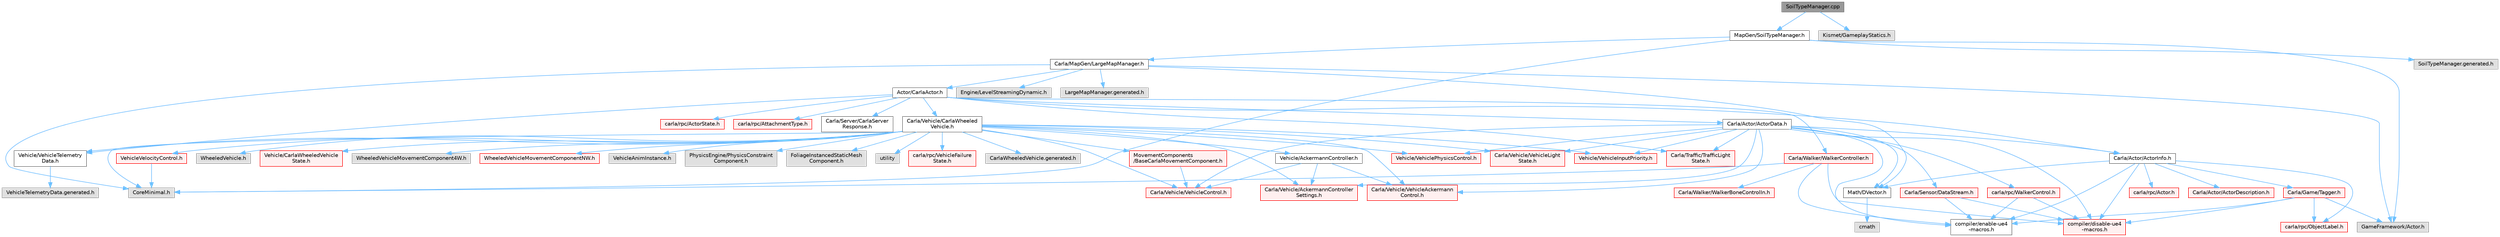 digraph "SoilTypeManager.cpp"
{
 // INTERACTIVE_SVG=YES
 // LATEX_PDF_SIZE
  bgcolor="transparent";
  edge [fontname=Helvetica,fontsize=10,labelfontname=Helvetica,labelfontsize=10];
  node [fontname=Helvetica,fontsize=10,shape=box,height=0.2,width=0.4];
  Node1 [id="Node000001",label="SoilTypeManager.cpp",height=0.2,width=0.4,color="gray40", fillcolor="grey60", style="filled", fontcolor="black",tooltip=" "];
  Node1 -> Node2 [id="edge1_Node000001_Node000002",color="steelblue1",style="solid",tooltip=" "];
  Node2 [id="Node000002",label="MapGen/SoilTypeManager.h",height=0.2,width=0.4,color="grey40", fillcolor="white", style="filled",URL="$d1/dae/SoilTypeManager_8h.html",tooltip=" "];
  Node2 -> Node3 [id="edge2_Node000002_Node000003",color="steelblue1",style="solid",tooltip=" "];
  Node3 [id="Node000003",label="CoreMinimal.h",height=0.2,width=0.4,color="grey60", fillcolor="#E0E0E0", style="filled",tooltip=" "];
  Node2 -> Node4 [id="edge3_Node000002_Node000004",color="steelblue1",style="solid",tooltip=" "];
  Node4 [id="Node000004",label="GameFramework/Actor.h",height=0.2,width=0.4,color="grey60", fillcolor="#E0E0E0", style="filled",tooltip=" "];
  Node2 -> Node5 [id="edge4_Node000002_Node000005",color="steelblue1",style="solid",tooltip=" "];
  Node5 [id="Node000005",label="Carla/MapGen/LargeMapManager.h",height=0.2,width=0.4,color="grey40", fillcolor="white", style="filled",URL="$d3/d30/LargeMapManager_8h.html",tooltip=" "];
  Node5 -> Node3 [id="edge5_Node000005_Node000003",color="steelblue1",style="solid",tooltip=" "];
  Node5 -> Node6 [id="edge6_Node000005_Node000006",color="steelblue1",style="solid",tooltip=" "];
  Node6 [id="Node000006",label="Actor/CarlaActor.h",height=0.2,width=0.4,color="grey40", fillcolor="white", style="filled",URL="$de/d36/CarlaActor_8h.html",tooltip=" "];
  Node6 -> Node7 [id="edge7_Node000006_Node000007",color="steelblue1",style="solid",tooltip=" "];
  Node7 [id="Node000007",label="Carla/Actor/ActorInfo.h",height=0.2,width=0.4,color="grey40", fillcolor="white", style="filled",URL="$d0/d4e/ActorInfo_8h.html",tooltip=" "];
  Node7 -> Node8 [id="edge8_Node000007_Node000008",color="steelblue1",style="solid",tooltip=" "];
  Node8 [id="Node000008",label="Carla/Actor/ActorDescription.h",height=0.2,width=0.4,color="red", fillcolor="#FFF0F0", style="filled",URL="$d4/de6/Unreal_2CarlaUE4_2Plugins_2Carla_2Source_2Carla_2Actor_2ActorDescription_8h.html",tooltip=" "];
  Node7 -> Node20 [id="edge9_Node000007_Node000020",color="steelblue1",style="solid",tooltip=" "];
  Node20 [id="Node000020",label="Carla/Game/Tagger.h",height=0.2,width=0.4,color="red", fillcolor="#FFF0F0", style="filled",URL="$d7/d06/Tagger_8h.html",tooltip=" "];
  Node20 -> Node4 [id="edge10_Node000020_Node000004",color="steelblue1",style="solid",tooltip=" "];
  Node20 -> Node10 [id="edge11_Node000020_Node000010",color="steelblue1",style="solid",tooltip=" "];
  Node10 [id="Node000010",label="compiler/disable-ue4\l-macros.h",height=0.2,width=0.4,color="red", fillcolor="#FFF0F0", style="filled",URL="$d2/d02/disable-ue4-macros_8h.html",tooltip=" "];
  Node20 -> Node22 [id="edge12_Node000020_Node000022",color="steelblue1",style="solid",tooltip=" "];
  Node22 [id="Node000022",label="carla/rpc/ObjectLabel.h",height=0.2,width=0.4,color="red", fillcolor="#FFF0F0", style="filled",URL="$d0/dea/ObjectLabel_8h.html",tooltip=" "];
  Node20 -> Node17 [id="edge13_Node000020_Node000017",color="steelblue1",style="solid",tooltip=" "];
  Node17 [id="Node000017",label="compiler/enable-ue4\l-macros.h",height=0.2,width=0.4,color="grey40", fillcolor="white", style="filled",URL="$d9/da2/enable-ue4-macros_8h.html",tooltip=" "];
  Node7 -> Node38 [id="edge14_Node000007_Node000038",color="steelblue1",style="solid",tooltip=" "];
  Node38 [id="Node000038",label="Math/DVector.h",height=0.2,width=0.4,color="grey40", fillcolor="white", style="filled",URL="$d5/d94/DVector_8h.html",tooltip=" "];
  Node38 -> Node39 [id="edge15_Node000038_Node000039",color="steelblue1",style="solid",tooltip=" "];
  Node39 [id="Node000039",label="cmath",height=0.2,width=0.4,color="grey60", fillcolor="#E0E0E0", style="filled",tooltip=" "];
  Node7 -> Node10 [id="edge16_Node000007_Node000010",color="steelblue1",style="solid",tooltip=" "];
  Node7 -> Node40 [id="edge17_Node000007_Node000040",color="steelblue1",style="solid",tooltip=" "];
  Node40 [id="Node000040",label="carla/rpc/Actor.h",height=0.2,width=0.4,color="red", fillcolor="#FFF0F0", style="filled",URL="$d8/d73/rpc_2Actor_8h.html",tooltip=" "];
  Node7 -> Node22 [id="edge18_Node000007_Node000022",color="steelblue1",style="solid",tooltip=" "];
  Node7 -> Node17 [id="edge19_Node000007_Node000017",color="steelblue1",style="solid",tooltip=" "];
  Node6 -> Node63 [id="edge20_Node000006_Node000063",color="steelblue1",style="solid",tooltip=" "];
  Node63 [id="Node000063",label="Carla/Actor/ActorData.h",height=0.2,width=0.4,color="grey40", fillcolor="white", style="filled",URL="$de/d7d/ActorData_8h.html",tooltip=" "];
  Node63 -> Node7 [id="edge21_Node000063_Node000007",color="steelblue1",style="solid",tooltip=" "];
  Node63 -> Node38 [id="edge22_Node000063_Node000038",color="steelblue1",style="solid",tooltip=" "];
  Node63 -> Node64 [id="edge23_Node000063_Node000064",color="steelblue1",style="solid",tooltip=" "];
  Node64 [id="Node000064",label="Carla/Vehicle/AckermannController\lSettings.h",height=0.2,width=0.4,color="red", fillcolor="#FFF0F0", style="filled",URL="$df/d92/Unreal_2CarlaUE4_2Plugins_2Carla_2Source_2Carla_2Vehicle_2AckermannControllerSettings_8h.html",tooltip=" "];
  Node63 -> Node66 [id="edge24_Node000063_Node000066",color="steelblue1",style="solid",tooltip=" "];
  Node66 [id="Node000066",label="Carla/Vehicle/VehicleAckermann\lControl.h",height=0.2,width=0.4,color="red", fillcolor="#FFF0F0", style="filled",URL="$d7/d1a/Unreal_2CarlaUE4_2Plugins_2Carla_2Source_2Carla_2Vehicle_2VehicleAckermannControl_8h.html",tooltip=" "];
  Node63 -> Node68 [id="edge25_Node000063_Node000068",color="steelblue1",style="solid",tooltip=" "];
  Node68 [id="Node000068",label="Carla/Vehicle/VehicleControl.h",height=0.2,width=0.4,color="red", fillcolor="#FFF0F0", style="filled",URL="$d4/dbd/Unreal_2CarlaUE4_2Plugins_2Carla_2Source_2Carla_2Vehicle_2VehicleControl_8h.html",tooltip=" "];
  Node63 -> Node70 [id="edge26_Node000063_Node000070",color="steelblue1",style="solid",tooltip=" "];
  Node70 [id="Node000070",label="Carla/Vehicle/VehicleLight\lState.h",height=0.2,width=0.4,color="red", fillcolor="#FFF0F0", style="filled",URL="$d6/d6c/Unreal_2CarlaUE4_2Plugins_2Carla_2Source_2Carla_2Vehicle_2VehicleLightState_8h.html",tooltip=" "];
  Node63 -> Node72 [id="edge27_Node000063_Node000072",color="steelblue1",style="solid",tooltip=" "];
  Node72 [id="Node000072",label="Vehicle/VehicleInputPriority.h",height=0.2,width=0.4,color="red", fillcolor="#FFF0F0", style="filled",URL="$db/d8b/VehicleInputPriority_8h.html",tooltip=" "];
  Node63 -> Node74 [id="edge28_Node000063_Node000074",color="steelblue1",style="solid",tooltip=" "];
  Node74 [id="Node000074",label="Vehicle/VehiclePhysicsControl.h",height=0.2,width=0.4,color="red", fillcolor="#FFF0F0", style="filled",URL="$d3/d90/Unreal_2CarlaUE4_2Plugins_2Carla_2Source_2Carla_2Vehicle_2VehiclePhysicsControl_8h.html",tooltip=" "];
  Node63 -> Node78 [id="edge29_Node000063_Node000078",color="steelblue1",style="solid",tooltip=" "];
  Node78 [id="Node000078",label="Carla/Sensor/DataStream.h",height=0.2,width=0.4,color="red", fillcolor="#FFF0F0", style="filled",URL="$da/dd9/DataStream_8h.html",tooltip=" "];
  Node78 -> Node10 [id="edge30_Node000078_Node000010",color="steelblue1",style="solid",tooltip=" "];
  Node78 -> Node17 [id="edge31_Node000078_Node000017",color="steelblue1",style="solid",tooltip=" "];
  Node63 -> Node163 [id="edge32_Node000063_Node000163",color="steelblue1",style="solid",tooltip=" "];
  Node163 [id="Node000163",label="Carla/Traffic/TrafficLight\lState.h",height=0.2,width=0.4,color="red", fillcolor="#FFF0F0", style="filled",URL="$df/d9b/Unreal_2CarlaUE4_2Plugins_2Carla_2Source_2Carla_2Traffic_2TrafficLightState_8h.html",tooltip=" "];
  Node63 -> Node10 [id="edge33_Node000063_Node000010",color="steelblue1",style="solid",tooltip=" "];
  Node63 -> Node109 [id="edge34_Node000063_Node000109",color="steelblue1",style="solid",tooltip=" "];
  Node109 [id="Node000109",label="carla/rpc/WalkerControl.h",height=0.2,width=0.4,color="red", fillcolor="#FFF0F0", style="filled",URL="$dd/db3/LibCarla_2source_2carla_2rpc_2WalkerControl_8h.html",tooltip=" "];
  Node109 -> Node17 [id="edge35_Node000109_Node000017",color="steelblue1",style="solid",tooltip=" "];
  Node109 -> Node10 [id="edge36_Node000109_Node000010",color="steelblue1",style="solid",tooltip=" "];
  Node63 -> Node17 [id="edge37_Node000063_Node000017",color="steelblue1",style="solid",tooltip=" "];
  Node6 -> Node165 [id="edge38_Node000006_Node000165",color="steelblue1",style="solid",tooltip=" "];
  Node165 [id="Node000165",label="Carla/Vehicle/CarlaWheeled\lVehicle.h",height=0.2,width=0.4,color="grey40", fillcolor="white", style="filled",URL="$d3/d00/CarlaWheeledVehicle_8h.html",tooltip=" "];
  Node165 -> Node166 [id="edge39_Node000165_Node000166",color="steelblue1",style="solid",tooltip=" "];
  Node166 [id="Node000166",label="WheeledVehicle.h",height=0.2,width=0.4,color="grey60", fillcolor="#E0E0E0", style="filled",tooltip=" "];
  Node165 -> Node167 [id="edge40_Node000165_Node000167",color="steelblue1",style="solid",tooltip=" "];
  Node167 [id="Node000167",label="Vehicle/AckermannController.h",height=0.2,width=0.4,color="grey40", fillcolor="white", style="filled",URL="$d0/d4d/AckermannController_8h.html",tooltip=" "];
  Node167 -> Node64 [id="edge41_Node000167_Node000064",color="steelblue1",style="solid",tooltip=" "];
  Node167 -> Node66 [id="edge42_Node000167_Node000066",color="steelblue1",style="solid",tooltip=" "];
  Node167 -> Node68 [id="edge43_Node000167_Node000068",color="steelblue1",style="solid",tooltip=" "];
  Node165 -> Node64 [id="edge44_Node000165_Node000064",color="steelblue1",style="solid",tooltip=" "];
  Node165 -> Node168 [id="edge45_Node000165_Node000168",color="steelblue1",style="solid",tooltip=" "];
  Node168 [id="Node000168",label="Vehicle/CarlaWheeledVehicle\lState.h",height=0.2,width=0.4,color="red", fillcolor="#FFF0F0", style="filled",URL="$d7/dab/CarlaWheeledVehicleState_8h.html",tooltip=" "];
  Node165 -> Node66 [id="edge46_Node000165_Node000066",color="steelblue1",style="solid",tooltip=" "];
  Node165 -> Node68 [id="edge47_Node000165_Node000068",color="steelblue1",style="solid",tooltip=" "];
  Node165 -> Node70 [id="edge48_Node000165_Node000070",color="steelblue1",style="solid",tooltip=" "];
  Node165 -> Node72 [id="edge49_Node000165_Node000072",color="steelblue1",style="solid",tooltip=" "];
  Node165 -> Node74 [id="edge50_Node000165_Node000074",color="steelblue1",style="solid",tooltip=" "];
  Node165 -> Node170 [id="edge51_Node000165_Node000170",color="steelblue1",style="solid",tooltip=" "];
  Node170 [id="Node000170",label="Vehicle/VehicleTelemetry\lData.h",height=0.2,width=0.4,color="grey40", fillcolor="white", style="filled",URL="$de/dcb/Unreal_2CarlaUE4_2Plugins_2Carla_2Source_2Carla_2Vehicle_2VehicleTelemetryData_8h.html",tooltip=" "];
  Node170 -> Node171 [id="edge52_Node000170_Node000171",color="steelblue1",style="solid",tooltip=" "];
  Node171 [id="Node000171",label="VehicleTelemetryData.generated.h",height=0.2,width=0.4,color="grey60", fillcolor="#E0E0E0", style="filled",tooltip=" "];
  Node165 -> Node172 [id="edge53_Node000165_Node000172",color="steelblue1",style="solid",tooltip=" "];
  Node172 [id="Node000172",label="VehicleVelocityControl.h",height=0.2,width=0.4,color="red", fillcolor="#FFF0F0", style="filled",URL="$d6/df3/VehicleVelocityControl_8h.html",tooltip=" "];
  Node172 -> Node3 [id="edge54_Node000172_Node000003",color="steelblue1",style="solid",tooltip=" "];
  Node165 -> Node175 [id="edge55_Node000165_Node000175",color="steelblue1",style="solid",tooltip=" "];
  Node175 [id="Node000175",label="WheeledVehicleMovementComponent4W.h",height=0.2,width=0.4,color="grey60", fillcolor="#E0E0E0", style="filled",tooltip=" "];
  Node165 -> Node176 [id="edge56_Node000165_Node000176",color="steelblue1",style="solid",tooltip=" "];
  Node176 [id="Node000176",label="WheeledVehicleMovementComponentNW.h",height=0.2,width=0.4,color="red", fillcolor="#FFF0F0", style="filled",URL="$d0/d34/WheeledVehicleMovementComponentNW_8h.html",tooltip=" "];
  Node165 -> Node180 [id="edge57_Node000165_Node000180",color="steelblue1",style="solid",tooltip=" "];
  Node180 [id="Node000180",label="VehicleAnimInstance.h",height=0.2,width=0.4,color="grey60", fillcolor="#E0E0E0", style="filled",tooltip=" "];
  Node165 -> Node181 [id="edge58_Node000165_Node000181",color="steelblue1",style="solid",tooltip=" "];
  Node181 [id="Node000181",label="PhysicsEngine/PhysicsConstraint\lComponent.h",height=0.2,width=0.4,color="grey60", fillcolor="#E0E0E0", style="filled",tooltip=" "];
  Node165 -> Node182 [id="edge59_Node000165_Node000182",color="steelblue1",style="solid",tooltip=" "];
  Node182 [id="Node000182",label="MovementComponents\l/BaseCarlaMovementComponent.h",height=0.2,width=0.4,color="red", fillcolor="#FFF0F0", style="filled",URL="$d6/d10/BaseCarlaMovementComponent_8h.html",tooltip=" "];
  Node182 -> Node68 [id="edge60_Node000182_Node000068",color="steelblue1",style="solid",tooltip=" "];
  Node165 -> Node185 [id="edge61_Node000165_Node000185",color="steelblue1",style="solid",tooltip=" "];
  Node185 [id="Node000185",label="FoliageInstancedStaticMesh\lComponent.h",height=0.2,width=0.4,color="grey60", fillcolor="#E0E0E0", style="filled",tooltip=" "];
  Node165 -> Node3 [id="edge62_Node000165_Node000003",color="steelblue1",style="solid",tooltip=" "];
  Node165 -> Node47 [id="edge63_Node000165_Node000047",color="steelblue1",style="solid",tooltip=" "];
  Node47 [id="Node000047",label="utility",height=0.2,width=0.4,color="grey60", fillcolor="#E0E0E0", style="filled",tooltip=" "];
  Node165 -> Node106 [id="edge64_Node000165_Node000106",color="steelblue1",style="solid",tooltip=" "];
  Node106 [id="Node000106",label="carla/rpc/VehicleFailure\lState.h",height=0.2,width=0.4,color="red", fillcolor="#FFF0F0", style="filled",URL="$d6/dac/VehicleFailureState_8h.html",tooltip=" "];
  Node165 -> Node186 [id="edge65_Node000165_Node000186",color="steelblue1",style="solid",tooltip=" "];
  Node186 [id="Node000186",label="CarlaWheeledVehicle.generated.h",height=0.2,width=0.4,color="grey60", fillcolor="#E0E0E0", style="filled",tooltip=" "];
  Node6 -> Node170 [id="edge66_Node000006_Node000170",color="steelblue1",style="solid",tooltip=" "];
  Node6 -> Node187 [id="edge67_Node000006_Node000187",color="steelblue1",style="solid",tooltip=" "];
  Node187 [id="Node000187",label="Carla/Walker/WalkerController.h",height=0.2,width=0.4,color="red", fillcolor="#FFF0F0", style="filled",URL="$da/d52/WalkerController_8h.html",tooltip=" "];
  Node187 -> Node188 [id="edge68_Node000187_Node000188",color="steelblue1",style="solid",tooltip=" "];
  Node188 [id="Node000188",label="Carla/Walker/WalkerBoneControlIn.h",height=0.2,width=0.4,color="red", fillcolor="#FFF0F0", style="filled",URL="$de/dbf/Unreal_2CarlaUE4_2Plugins_2Carla_2Source_2Carla_2Walker_2WalkerBoneControlIn_8h.html",tooltip=" "];
  Node187 -> Node3 [id="edge69_Node000187_Node000003",color="steelblue1",style="solid",tooltip=" "];
  Node187 -> Node10 [id="edge70_Node000187_Node000010",color="steelblue1",style="solid",tooltip=" "];
  Node187 -> Node17 [id="edge71_Node000187_Node000017",color="steelblue1",style="solid",tooltip=" "];
  Node6 -> Node163 [id="edge72_Node000006_Node000163",color="steelblue1",style="solid",tooltip=" "];
  Node6 -> Node105 [id="edge73_Node000006_Node000105",color="steelblue1",style="solid",tooltip=" "];
  Node105 [id="Node000105",label="carla/rpc/ActorState.h",height=0.2,width=0.4,color="red", fillcolor="#FFF0F0", style="filled",URL="$d5/d30/rpc_2ActorState_8h.html",tooltip=" "];
  Node6 -> Node196 [id="edge74_Node000006_Node000196",color="steelblue1",style="solid",tooltip=" "];
  Node196 [id="Node000196",label="carla/rpc/AttachmentType.h",height=0.2,width=0.4,color="red", fillcolor="#FFF0F0", style="filled",URL="$d9/df7/AttachmentType_8h.html",tooltip=" "];
  Node6 -> Node197 [id="edge75_Node000006_Node000197",color="steelblue1",style="solid",tooltip=" "];
  Node197 [id="Node000197",label="Carla/Server/CarlaServer\lResponse.h",height=0.2,width=0.4,color="grey40", fillcolor="white", style="filled",URL="$dd/d3e/CarlaServerResponse_8h.html",tooltip=" "];
  Node5 -> Node4 [id="edge76_Node000005_Node000004",color="steelblue1",style="solid",tooltip=" "];
  Node5 -> Node198 [id="edge77_Node000005_Node000198",color="steelblue1",style="solid",tooltip=" "];
  Node198 [id="Node000198",label="Engine/LevelStreamingDynamic.h",height=0.2,width=0.4,color="grey60", fillcolor="#E0E0E0", style="filled",tooltip=" "];
  Node5 -> Node38 [id="edge78_Node000005_Node000038",color="steelblue1",style="solid",tooltip=" "];
  Node5 -> Node199 [id="edge79_Node000005_Node000199",color="steelblue1",style="solid",tooltip=" "];
  Node199 [id="Node000199",label="LargeMapManager.generated.h",height=0.2,width=0.4,color="grey60", fillcolor="#E0E0E0", style="filled",tooltip=" "];
  Node2 -> Node200 [id="edge80_Node000002_Node000200",color="steelblue1",style="solid",tooltip=" "];
  Node200 [id="Node000200",label="SoilTypeManager.generated.h",height=0.2,width=0.4,color="grey60", fillcolor="#E0E0E0", style="filled",tooltip=" "];
  Node1 -> Node201 [id="edge81_Node000001_Node000201",color="steelblue1",style="solid",tooltip=" "];
  Node201 [id="Node000201",label="Kismet/GameplayStatics.h",height=0.2,width=0.4,color="grey60", fillcolor="#E0E0E0", style="filled",tooltip=" "];
}

